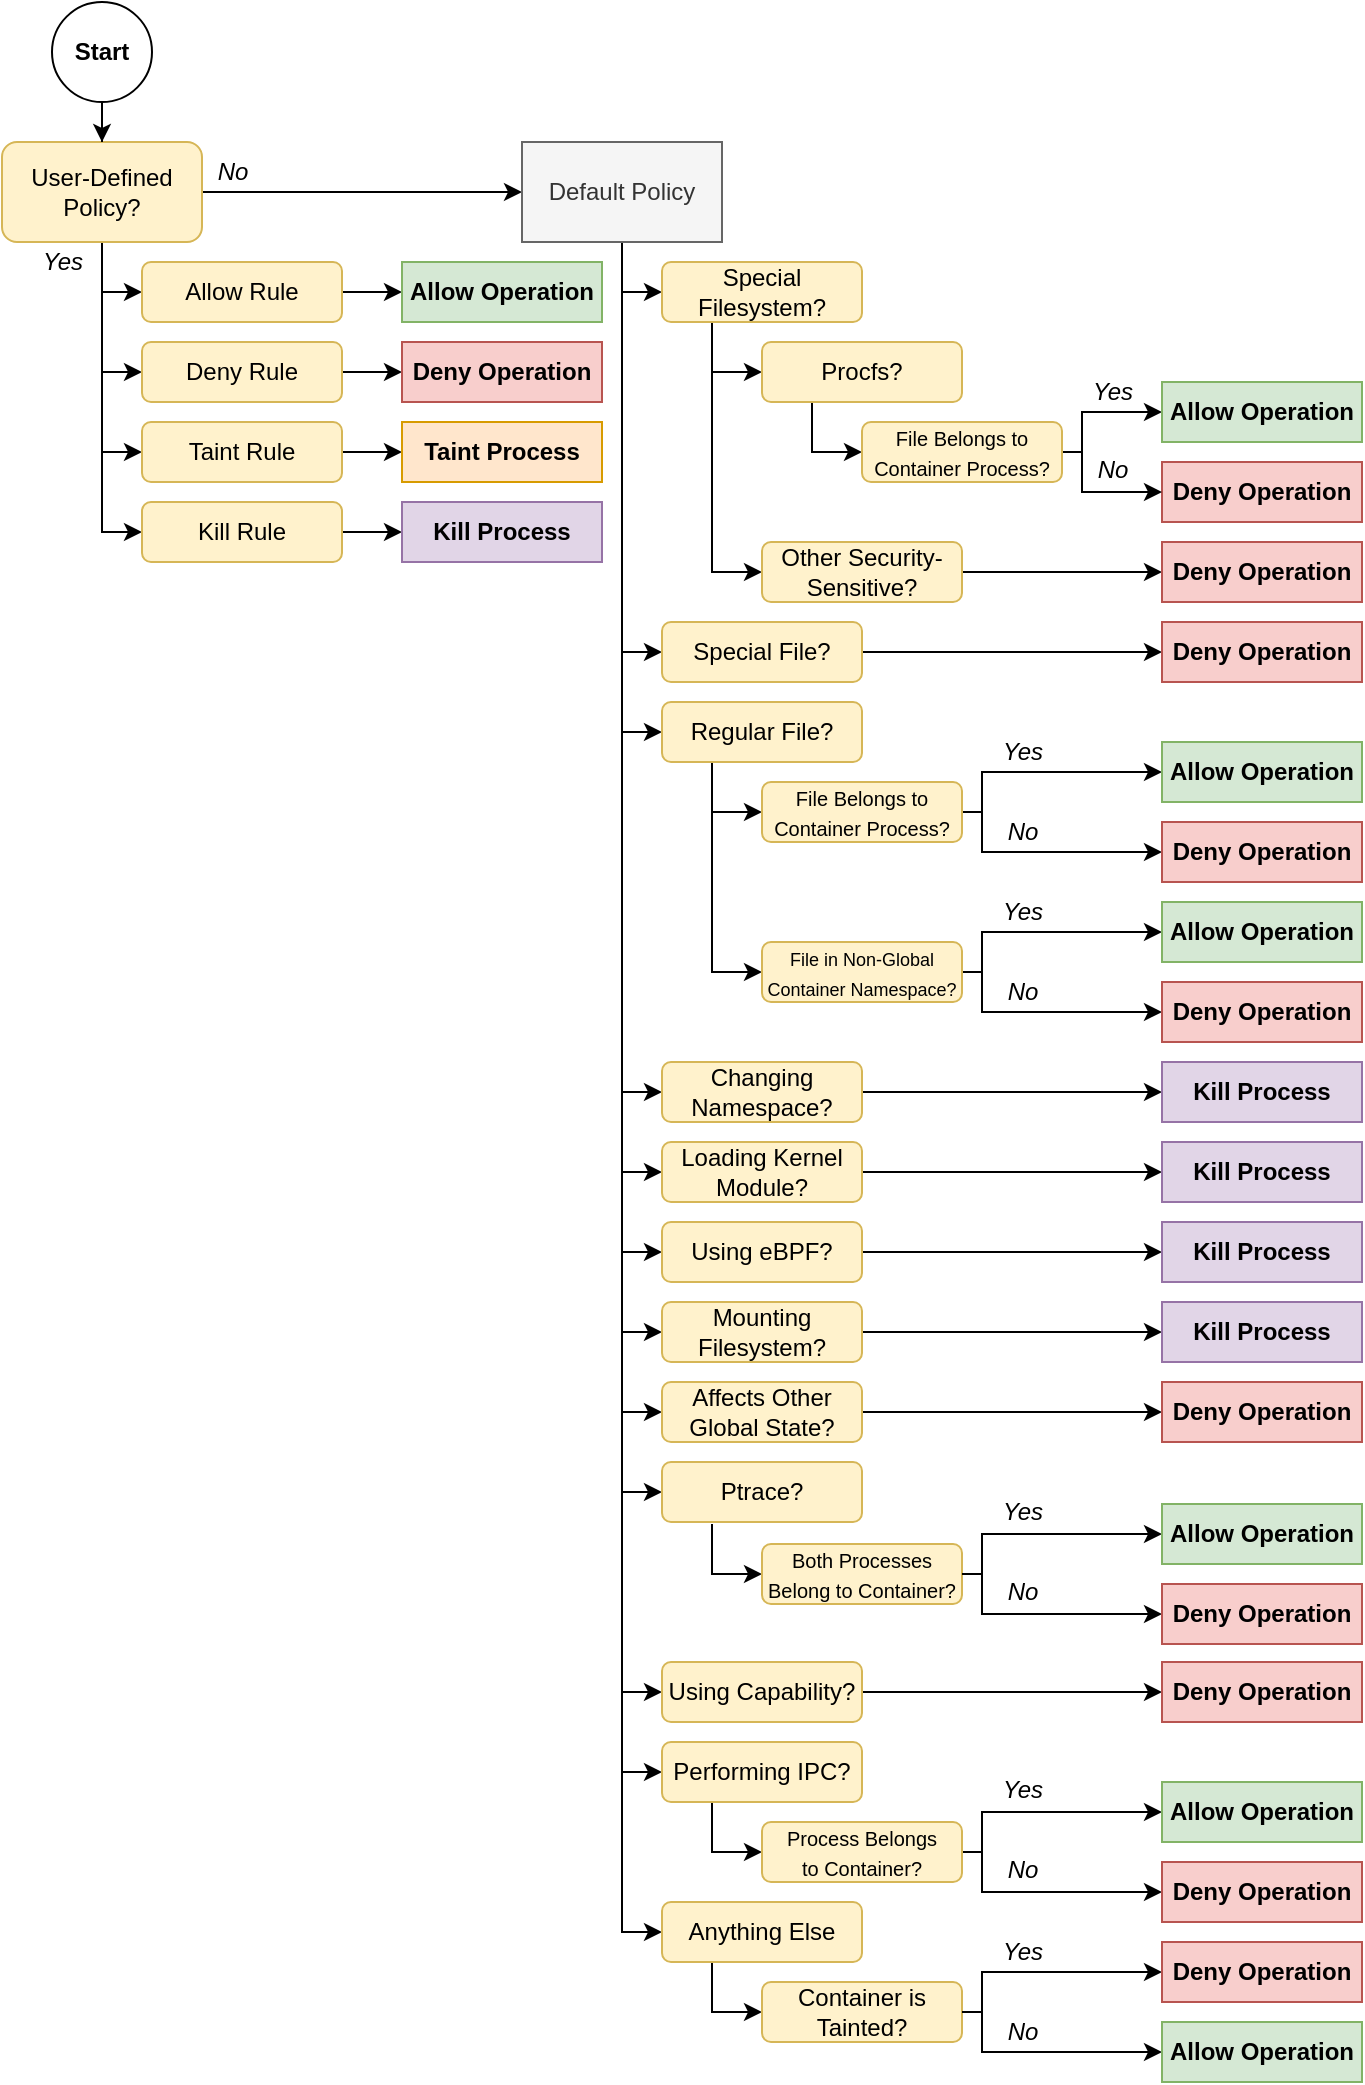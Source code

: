 <mxfile version="14.6.13" type="device"><diagram id="fOJPzqBjDy3xCo2itOu9" name="Page-1"><mxGraphModel dx="2295" dy="1297" grid="1" gridSize="10" guides="1" tooltips="1" connect="1" arrows="1" fold="1" page="1" pageScale="1" pageWidth="850" pageHeight="1100" math="0" shadow="0"><root><mxCell id="0"/><mxCell id="1" parent="0"/><mxCell id="1VYHeqjcHMtqplblWA4W-11" style="edgeStyle=orthogonalEdgeStyle;rounded=0;orthogonalLoop=1;jettySize=auto;html=1;exitX=0.5;exitY=1;exitDx=0;exitDy=0;entryX=0;entryY=0.5;entryDx=0;entryDy=0;" edge="1" parent="1" source="1VYHeqjcHMtqplblWA4W-1" target="1VYHeqjcHMtqplblWA4W-7"><mxGeometry relative="1" as="geometry"><Array as="points"><mxPoint x="90" y="235"/></Array></mxGeometry></mxCell><mxCell id="1VYHeqjcHMtqplblWA4W-13" style="edgeStyle=orthogonalEdgeStyle;rounded=0;orthogonalLoop=1;jettySize=auto;html=1;exitX=0.5;exitY=1;exitDx=0;exitDy=0;entryX=0;entryY=0.5;entryDx=0;entryDy=0;" edge="1" parent="1" source="1VYHeqjcHMtqplblWA4W-1" target="1VYHeqjcHMtqplblWA4W-8"><mxGeometry relative="1" as="geometry"/></mxCell><mxCell id="1VYHeqjcHMtqplblWA4W-14" style="edgeStyle=orthogonalEdgeStyle;rounded=0;orthogonalLoop=1;jettySize=auto;html=1;exitX=0.5;exitY=1;exitDx=0;exitDy=0;entryX=0;entryY=0.5;entryDx=0;entryDy=0;" edge="1" parent="1" source="1VYHeqjcHMtqplblWA4W-1" target="1VYHeqjcHMtqplblWA4W-9"><mxGeometry relative="1" as="geometry"/></mxCell><mxCell id="1VYHeqjcHMtqplblWA4W-15" style="edgeStyle=orthogonalEdgeStyle;rounded=0;orthogonalLoop=1;jettySize=auto;html=1;exitX=0.5;exitY=1;exitDx=0;exitDy=0;entryX=0;entryY=0.5;entryDx=0;entryDy=0;" edge="1" parent="1" source="1VYHeqjcHMtqplblWA4W-1" target="1VYHeqjcHMtqplblWA4W-10"><mxGeometry relative="1" as="geometry"/></mxCell><mxCell id="1VYHeqjcHMtqplblWA4W-17" style="edgeStyle=orthogonalEdgeStyle;rounded=0;orthogonalLoop=1;jettySize=auto;html=1;exitX=1;exitY=0.5;exitDx=0;exitDy=0;entryX=0;entryY=0.5;entryDx=0;entryDy=0;" edge="1" parent="1" source="1VYHeqjcHMtqplblWA4W-1" target="1VYHeqjcHMtqplblWA4W-28"><mxGeometry relative="1" as="geometry"><mxPoint x="270" y="185" as="targetPoint"/></mxGeometry></mxCell><mxCell id="1VYHeqjcHMtqplblWA4W-1" value="User-Defined Policy?" style="rounded=1;whiteSpace=wrap;html=1;fillColor=#fff2cc;strokeColor=#d6b656;" vertex="1" parent="1"><mxGeometry x="40" y="160" width="100" height="50" as="geometry"/></mxCell><mxCell id="1VYHeqjcHMtqplblWA4W-26" style="edgeStyle=orthogonalEdgeStyle;rounded=0;orthogonalLoop=1;jettySize=auto;html=1;exitX=1;exitY=0.5;exitDx=0;exitDy=0;entryX=0;entryY=0.5;entryDx=0;entryDy=0;" edge="1" parent="1" source="1VYHeqjcHMtqplblWA4W-7" target="1VYHeqjcHMtqplblWA4W-24"><mxGeometry relative="1" as="geometry"/></mxCell><mxCell id="1VYHeqjcHMtqplblWA4W-7" value="Allow Rule" style="rounded=1;whiteSpace=wrap;html=1;fillColor=#fff2cc;strokeColor=#d6b656;" vertex="1" parent="1"><mxGeometry x="110" y="220" width="100" height="30" as="geometry"/></mxCell><mxCell id="1VYHeqjcHMtqplblWA4W-20" style="edgeStyle=orthogonalEdgeStyle;rounded=0;orthogonalLoop=1;jettySize=auto;html=1;" edge="1" parent="1" source="1VYHeqjcHMtqplblWA4W-8"><mxGeometry relative="1" as="geometry"><mxPoint x="240" y="275" as="targetPoint"/></mxGeometry></mxCell><mxCell id="1VYHeqjcHMtqplblWA4W-8" value="Deny Rule" style="rounded=1;whiteSpace=wrap;html=1;fillColor=#fff2cc;strokeColor=#d6b656;" vertex="1" parent="1"><mxGeometry x="110" y="260" width="100" height="30" as="geometry"/></mxCell><mxCell id="1VYHeqjcHMtqplblWA4W-21" style="edgeStyle=orthogonalEdgeStyle;rounded=0;orthogonalLoop=1;jettySize=auto;html=1;exitX=1;exitY=0.5;exitDx=0;exitDy=0;" edge="1" parent="1" source="1VYHeqjcHMtqplblWA4W-9"><mxGeometry relative="1" as="geometry"><mxPoint x="240" y="315" as="targetPoint"/></mxGeometry></mxCell><mxCell id="1VYHeqjcHMtqplblWA4W-9" value="Taint Rule" style="rounded=1;whiteSpace=wrap;html=1;fillColor=#fff2cc;strokeColor=#d6b656;" vertex="1" parent="1"><mxGeometry x="110" y="300" width="100" height="30" as="geometry"/></mxCell><mxCell id="1VYHeqjcHMtqplblWA4W-27" style="edgeStyle=orthogonalEdgeStyle;rounded=0;orthogonalLoop=1;jettySize=auto;html=1;exitX=1;exitY=0.5;exitDx=0;exitDy=0;" edge="1" parent="1" source="1VYHeqjcHMtqplblWA4W-10" target="1VYHeqjcHMtqplblWA4W-23"><mxGeometry relative="1" as="geometry"/></mxCell><mxCell id="1VYHeqjcHMtqplblWA4W-10" value="Kill Rule" style="rounded=1;whiteSpace=wrap;html=1;fillColor=#fff2cc;strokeColor=#d6b656;" vertex="1" parent="1"><mxGeometry x="110" y="340" width="100" height="30" as="geometry"/></mxCell><mxCell id="1VYHeqjcHMtqplblWA4W-16" value="Yes" style="text;html=1;align=center;verticalAlign=middle;resizable=0;points=[];autosize=1;strokeColor=none;fontStyle=2" vertex="1" parent="1"><mxGeometry x="50" y="210" width="40" height="20" as="geometry"/></mxCell><mxCell id="1VYHeqjcHMtqplblWA4W-18" value="No" style="text;html=1;align=center;verticalAlign=middle;resizable=0;points=[];autosize=1;strokeColor=none;fontStyle=2" vertex="1" parent="1"><mxGeometry x="140" y="165" width="30" height="20" as="geometry"/></mxCell><mxCell id="1VYHeqjcHMtqplblWA4W-22" value="Deny Operation" style="rounded=0;whiteSpace=wrap;html=1;fillColor=#f8cecc;strokeColor=#b85450;fontStyle=1" vertex="1" parent="1"><mxGeometry x="240" y="260" width="100" height="30" as="geometry"/></mxCell><mxCell id="1VYHeqjcHMtqplblWA4W-23" value="Kill Process" style="rounded=0;whiteSpace=wrap;html=1;fillColor=#e1d5e7;strokeColor=#9673a6;fontStyle=1" vertex="1" parent="1"><mxGeometry x="240" y="340" width="100" height="30" as="geometry"/></mxCell><mxCell id="1VYHeqjcHMtqplblWA4W-24" value="Allow Operation" style="rounded=0;whiteSpace=wrap;html=1;fillColor=#d5e8d4;strokeColor=#82b366;fontStyle=1" vertex="1" parent="1"><mxGeometry x="240" y="220" width="100" height="30" as="geometry"/></mxCell><mxCell id="1VYHeqjcHMtqplblWA4W-25" value="Taint Process" style="rounded=0;whiteSpace=wrap;html=1;fillColor=#ffe6cc;strokeColor=#d79b00;fontStyle=1" vertex="1" parent="1"><mxGeometry x="240" y="300" width="100" height="30" as="geometry"/></mxCell><mxCell id="1VYHeqjcHMtqplblWA4W-63" style="edgeStyle=orthogonalEdgeStyle;rounded=0;orthogonalLoop=1;jettySize=auto;html=1;exitX=0.5;exitY=1;exitDx=0;exitDy=0;entryX=0;entryY=0.5;entryDx=0;entryDy=0;" edge="1" parent="1" source="1VYHeqjcHMtqplblWA4W-28" target="1VYHeqjcHMtqplblWA4W-36"><mxGeometry relative="1" as="geometry"><Array as="points"><mxPoint x="350" y="235"/></Array></mxGeometry></mxCell><mxCell id="1VYHeqjcHMtqplblWA4W-64" style="edgeStyle=orthogonalEdgeStyle;rounded=0;orthogonalLoop=1;jettySize=auto;html=1;exitX=0.5;exitY=1;exitDx=0;exitDy=0;entryX=0;entryY=0.5;entryDx=0;entryDy=0;" edge="1" parent="1" source="1VYHeqjcHMtqplblWA4W-28" target="1VYHeqjcHMtqplblWA4W-39"><mxGeometry relative="1" as="geometry"/></mxCell><mxCell id="1VYHeqjcHMtqplblWA4W-68" style="edgeStyle=orthogonalEdgeStyle;rounded=0;orthogonalLoop=1;jettySize=auto;html=1;exitX=0.5;exitY=1;exitDx=0;exitDy=0;entryX=0;entryY=0.5;entryDx=0;entryDy=0;" edge="1" parent="1" source="1VYHeqjcHMtqplblWA4W-28" target="1VYHeqjcHMtqplblWA4W-65"><mxGeometry relative="1" as="geometry"/></mxCell><mxCell id="1VYHeqjcHMtqplblWA4W-81" style="edgeStyle=orthogonalEdgeStyle;rounded=0;orthogonalLoop=1;jettySize=auto;html=1;exitX=0.5;exitY=1;exitDx=0;exitDy=0;entryX=0;entryY=0.5;entryDx=0;entryDy=0;" edge="1" parent="1" source="1VYHeqjcHMtqplblWA4W-28" target="1VYHeqjcHMtqplblWA4W-72"><mxGeometry relative="1" as="geometry"/></mxCell><mxCell id="1VYHeqjcHMtqplblWA4W-85" style="edgeStyle=orthogonalEdgeStyle;rounded=0;orthogonalLoop=1;jettySize=auto;html=1;exitX=0.5;exitY=1;exitDx=0;exitDy=0;entryX=0;entryY=0.5;entryDx=0;entryDy=0;" edge="1" parent="1" source="1VYHeqjcHMtqplblWA4W-28" target="1VYHeqjcHMtqplblWA4W-69"><mxGeometry relative="1" as="geometry"/></mxCell><mxCell id="1VYHeqjcHMtqplblWA4W-86" style="edgeStyle=orthogonalEdgeStyle;rounded=0;orthogonalLoop=1;jettySize=auto;html=1;exitX=0.5;exitY=1;exitDx=0;exitDy=0;entryX=0;entryY=0.5;entryDx=0;entryDy=0;" edge="1" parent="1" source="1VYHeqjcHMtqplblWA4W-28" target="1VYHeqjcHMtqplblWA4W-71"><mxGeometry relative="1" as="geometry"/></mxCell><mxCell id="1VYHeqjcHMtqplblWA4W-88" style="edgeStyle=orthogonalEdgeStyle;rounded=0;orthogonalLoop=1;jettySize=auto;html=1;exitX=0.5;exitY=1;exitDx=0;exitDy=0;entryX=0;entryY=0.5;entryDx=0;entryDy=0;" edge="1" parent="1" source="1VYHeqjcHMtqplblWA4W-28" target="1VYHeqjcHMtqplblWA4W-87"><mxGeometry relative="1" as="geometry"/></mxCell><mxCell id="1VYHeqjcHMtqplblWA4W-106" style="edgeStyle=orthogonalEdgeStyle;rounded=0;orthogonalLoop=1;jettySize=auto;html=1;exitX=0.5;exitY=1;exitDx=0;exitDy=0;entryX=0;entryY=0.5;entryDx=0;entryDy=0;" edge="1" parent="1" source="1VYHeqjcHMtqplblWA4W-28" target="1VYHeqjcHMtqplblWA4W-97"><mxGeometry relative="1" as="geometry"/></mxCell><mxCell id="1VYHeqjcHMtqplblWA4W-110" style="edgeStyle=orthogonalEdgeStyle;rounded=0;orthogonalLoop=1;jettySize=auto;html=1;exitX=0.5;exitY=1;exitDx=0;exitDy=0;entryX=0;entryY=0.5;entryDx=0;entryDy=0;" edge="1" parent="1" source="1VYHeqjcHMtqplblWA4W-28" target="1VYHeqjcHMtqplblWA4W-108"><mxGeometry relative="1" as="geometry"/></mxCell><mxCell id="1VYHeqjcHMtqplblWA4W-130" style="edgeStyle=orthogonalEdgeStyle;rounded=0;orthogonalLoop=1;jettySize=auto;html=1;exitX=0.5;exitY=1;exitDx=0;exitDy=0;entryX=0;entryY=0.5;entryDx=0;entryDy=0;" edge="1" parent="1" source="1VYHeqjcHMtqplblWA4W-28" target="1VYHeqjcHMtqplblWA4W-127"><mxGeometry relative="1" as="geometry"/></mxCell><mxCell id="1VYHeqjcHMtqplblWA4W-134" style="edgeStyle=orthogonalEdgeStyle;rounded=0;orthogonalLoop=1;jettySize=auto;html=1;exitX=0.5;exitY=1;exitDx=0;exitDy=0;entryX=0;entryY=0.5;entryDx=0;entryDy=0;" edge="1" parent="1" source="1VYHeqjcHMtqplblWA4W-28" target="1VYHeqjcHMtqplblWA4W-131"><mxGeometry relative="1" as="geometry"/></mxCell><mxCell id="1VYHeqjcHMtqplblWA4W-140" style="edgeStyle=orthogonalEdgeStyle;rounded=0;orthogonalLoop=1;jettySize=auto;html=1;exitX=0.5;exitY=1;exitDx=0;exitDy=0;entryX=0;entryY=0.5;entryDx=0;entryDy=0;" edge="1" parent="1" source="1VYHeqjcHMtqplblWA4W-28" target="1VYHeqjcHMtqplblWA4W-139"><mxGeometry relative="1" as="geometry"/></mxCell><mxCell id="1VYHeqjcHMtqplblWA4W-28" value="Default Policy" style="rounded=0;whiteSpace=wrap;html=1;fontFamily=Helvetica;fontSize=12;align=center;fillColor=#f5f5f5;strokeColor=#666666;fontColor=#333333;" vertex="1" parent="1"><mxGeometry x="300" y="160" width="100" height="50" as="geometry"/></mxCell><mxCell id="1VYHeqjcHMtqplblWA4W-43" style="edgeStyle=orthogonalEdgeStyle;rounded=0;orthogonalLoop=1;jettySize=auto;html=1;exitX=0.25;exitY=1;exitDx=0;exitDy=0;entryX=0;entryY=0.5;entryDx=0;entryDy=0;" edge="1" parent="1" source="1VYHeqjcHMtqplblWA4W-36" target="1VYHeqjcHMtqplblWA4W-40"><mxGeometry relative="1" as="geometry"><Array as="points"><mxPoint x="395" y="275"/></Array></mxGeometry></mxCell><mxCell id="1VYHeqjcHMtqplblWA4W-44" style="edgeStyle=orthogonalEdgeStyle;rounded=0;orthogonalLoop=1;jettySize=auto;html=1;exitX=0.25;exitY=1;exitDx=0;exitDy=0;entryX=0;entryY=0.5;entryDx=0;entryDy=0;" edge="1" parent="1" source="1VYHeqjcHMtqplblWA4W-36" target="1VYHeqjcHMtqplblWA4W-41"><mxGeometry relative="1" as="geometry"/></mxCell><mxCell id="1VYHeqjcHMtqplblWA4W-36" value="Special Filesystem?" style="rounded=1;whiteSpace=wrap;html=1;fillColor=#fff2cc;strokeColor=#d6b656;" vertex="1" parent="1"><mxGeometry x="370" y="220" width="100" height="30" as="geometry"/></mxCell><mxCell id="1VYHeqjcHMtqplblWA4W-62" style="edgeStyle=orthogonalEdgeStyle;rounded=0;orthogonalLoop=1;jettySize=auto;html=1;exitX=1;exitY=0.5;exitDx=0;exitDy=0;" edge="1" parent="1" source="1VYHeqjcHMtqplblWA4W-39" target="1VYHeqjcHMtqplblWA4W-61"><mxGeometry relative="1" as="geometry"/></mxCell><mxCell id="1VYHeqjcHMtqplblWA4W-39" value="Special File?" style="rounded=1;whiteSpace=wrap;html=1;fillColor=#fff2cc;strokeColor=#d6b656;" vertex="1" parent="1"><mxGeometry x="370" y="400" width="100" height="30" as="geometry"/></mxCell><mxCell id="1VYHeqjcHMtqplblWA4W-51" style="edgeStyle=orthogonalEdgeStyle;rounded=0;orthogonalLoop=1;jettySize=auto;html=1;exitX=0.25;exitY=1;exitDx=0;exitDy=0;entryX=0;entryY=0.5;entryDx=0;entryDy=0;" edge="1" parent="1" source="1VYHeqjcHMtqplblWA4W-40" target="1VYHeqjcHMtqplblWA4W-50"><mxGeometry relative="1" as="geometry"><Array as="points"><mxPoint x="445" y="315"/></Array></mxGeometry></mxCell><mxCell id="1VYHeqjcHMtqplblWA4W-40" value="Procfs?" style="rounded=1;whiteSpace=wrap;html=1;fillColor=#fff2cc;strokeColor=#d6b656;" vertex="1" parent="1"><mxGeometry x="420" y="260" width="100" height="30" as="geometry"/></mxCell><mxCell id="1VYHeqjcHMtqplblWA4W-58" style="edgeStyle=orthogonalEdgeStyle;rounded=0;orthogonalLoop=1;jettySize=auto;html=1;exitX=1;exitY=0.5;exitDx=0;exitDy=0;" edge="1" parent="1" source="1VYHeqjcHMtqplblWA4W-41" target="1VYHeqjcHMtqplblWA4W-57"><mxGeometry relative="1" as="geometry"/></mxCell><mxCell id="1VYHeqjcHMtqplblWA4W-41" value="Other Security-Sensitive?" style="rounded=1;whiteSpace=wrap;html=1;fillColor=#fff2cc;strokeColor=#d6b656;" vertex="1" parent="1"><mxGeometry x="420" y="360" width="100" height="30" as="geometry"/></mxCell><mxCell id="1VYHeqjcHMtqplblWA4W-46" value="Deny Operation" style="rounded=0;whiteSpace=wrap;html=1;fillColor=#f8cecc;strokeColor=#b85450;fontStyle=1" vertex="1" parent="1"><mxGeometry x="620" y="320" width="100" height="30" as="geometry"/></mxCell><mxCell id="1VYHeqjcHMtqplblWA4W-53" style="edgeStyle=orthogonalEdgeStyle;rounded=0;orthogonalLoop=1;jettySize=auto;html=1;exitX=1;exitY=0.5;exitDx=0;exitDy=0;" edge="1" parent="1" source="1VYHeqjcHMtqplblWA4W-50" target="1VYHeqjcHMtqplblWA4W-52"><mxGeometry relative="1" as="geometry"><Array as="points"><mxPoint x="580" y="315"/><mxPoint x="580" y="295"/></Array></mxGeometry></mxCell><mxCell id="1VYHeqjcHMtqplblWA4W-54" style="edgeStyle=orthogonalEdgeStyle;rounded=0;orthogonalLoop=1;jettySize=auto;html=1;exitX=1;exitY=0.5;exitDx=0;exitDy=0;" edge="1" parent="1" source="1VYHeqjcHMtqplblWA4W-50" target="1VYHeqjcHMtqplblWA4W-46"><mxGeometry relative="1" as="geometry"><Array as="points"><mxPoint x="580" y="315"/><mxPoint x="580" y="335"/></Array></mxGeometry></mxCell><mxCell id="1VYHeqjcHMtqplblWA4W-50" value="&lt;font style=&quot;font-size: 10px&quot;&gt;File Belongs to Container Process?&lt;/font&gt;" style="rounded=1;whiteSpace=wrap;html=1;fillColor=#fff2cc;strokeColor=#d6b656;" vertex="1" parent="1"><mxGeometry x="470" y="300" width="100" height="30" as="geometry"/></mxCell><mxCell id="1VYHeqjcHMtqplblWA4W-52" value="Allow Operation" style="rounded=0;whiteSpace=wrap;html=1;fillColor=#d5e8d4;strokeColor=#82b366;fontStyle=1" vertex="1" parent="1"><mxGeometry x="620" y="280" width="100" height="30" as="geometry"/></mxCell><mxCell id="1VYHeqjcHMtqplblWA4W-55" value="Yes" style="text;html=1;align=center;verticalAlign=middle;resizable=0;points=[];autosize=1;strokeColor=none;fontStyle=2" vertex="1" parent="1"><mxGeometry x="575" y="275" width="40" height="20" as="geometry"/></mxCell><mxCell id="1VYHeqjcHMtqplblWA4W-56" value="No" style="text;html=1;align=center;verticalAlign=middle;resizable=0;points=[];autosize=1;strokeColor=none;fontStyle=2" vertex="1" parent="1"><mxGeometry x="580" y="314" width="30" height="20" as="geometry"/></mxCell><mxCell id="1VYHeqjcHMtqplblWA4W-57" value="Deny Operation" style="rounded=0;whiteSpace=wrap;html=1;fillColor=#f8cecc;strokeColor=#b85450;fontStyle=1" vertex="1" parent="1"><mxGeometry x="620" y="360" width="100" height="30" as="geometry"/></mxCell><mxCell id="1VYHeqjcHMtqplblWA4W-61" value="Deny Operation" style="rounded=0;whiteSpace=wrap;html=1;fillColor=#f8cecc;strokeColor=#b85450;fontStyle=1" vertex="1" parent="1"><mxGeometry x="620" y="400" width="100" height="30" as="geometry"/></mxCell><mxCell id="1VYHeqjcHMtqplblWA4W-67" style="edgeStyle=orthogonalEdgeStyle;rounded=0;orthogonalLoop=1;jettySize=auto;html=1;exitX=1;exitY=0.5;exitDx=0;exitDy=0;" edge="1" parent="1" source="1VYHeqjcHMtqplblWA4W-65" target="1VYHeqjcHMtqplblWA4W-66"><mxGeometry relative="1" as="geometry"/></mxCell><mxCell id="1VYHeqjcHMtqplblWA4W-65" value="Changing Namespace?" style="rounded=1;whiteSpace=wrap;html=1;fillColor=#fff2cc;strokeColor=#d6b656;" vertex="1" parent="1"><mxGeometry x="370" y="620" width="100" height="30" as="geometry"/></mxCell><mxCell id="1VYHeqjcHMtqplblWA4W-66" value="Kill Process" style="rounded=0;whiteSpace=wrap;html=1;fillColor=#e1d5e7;strokeColor=#9673a6;fontStyle=1" vertex="1" parent="1"><mxGeometry x="620" y="620" width="100" height="30" as="geometry"/></mxCell><mxCell id="1VYHeqjcHMtqplblWA4W-82" style="edgeStyle=orthogonalEdgeStyle;rounded=0;orthogonalLoop=1;jettySize=auto;html=1;exitX=1;exitY=0.5;exitDx=0;exitDy=0;" edge="1" parent="1" source="1VYHeqjcHMtqplblWA4W-69" target="1VYHeqjcHMtqplblWA4W-70"><mxGeometry relative="1" as="geometry"/></mxCell><mxCell id="1VYHeqjcHMtqplblWA4W-69" value="Loading Kernel Module?" style="rounded=1;whiteSpace=wrap;html=1;fillColor=#fff2cc;strokeColor=#d6b656;" vertex="1" parent="1"><mxGeometry x="370" y="660" width="100" height="30" as="geometry"/></mxCell><mxCell id="1VYHeqjcHMtqplblWA4W-70" value="Kill Process" style="rounded=0;whiteSpace=wrap;html=1;fillColor=#e1d5e7;strokeColor=#9673a6;fontStyle=1" vertex="1" parent="1"><mxGeometry x="620" y="660" width="100" height="30" as="geometry"/></mxCell><mxCell id="1VYHeqjcHMtqplblWA4W-84" style="edgeStyle=orthogonalEdgeStyle;rounded=0;orthogonalLoop=1;jettySize=auto;html=1;exitX=1;exitY=0.5;exitDx=0;exitDy=0;" edge="1" parent="1" source="1VYHeqjcHMtqplblWA4W-71" target="1VYHeqjcHMtqplblWA4W-83"><mxGeometry relative="1" as="geometry"/></mxCell><mxCell id="1VYHeqjcHMtqplblWA4W-71" value="Using eBPF?" style="rounded=1;whiteSpace=wrap;html=1;fillColor=#fff2cc;strokeColor=#d6b656;" vertex="1" parent="1"><mxGeometry x="370" y="700" width="100" height="30" as="geometry"/></mxCell><mxCell id="1VYHeqjcHMtqplblWA4W-74" style="edgeStyle=orthogonalEdgeStyle;rounded=0;orthogonalLoop=1;jettySize=auto;html=1;exitX=0.25;exitY=1;exitDx=0;exitDy=0;entryX=0;entryY=0.5;entryDx=0;entryDy=0;" edge="1" parent="1" source="1VYHeqjcHMtqplblWA4W-72" target="1VYHeqjcHMtqplblWA4W-73"><mxGeometry relative="1" as="geometry"><Array as="points"><mxPoint x="395" y="495"/></Array></mxGeometry></mxCell><mxCell id="1VYHeqjcHMtqplblWA4W-119" style="edgeStyle=orthogonalEdgeStyle;rounded=0;orthogonalLoop=1;jettySize=auto;html=1;exitX=0.25;exitY=1;exitDx=0;exitDy=0;entryX=0;entryY=0.5;entryDx=0;entryDy=0;" edge="1" parent="1" source="1VYHeqjcHMtqplblWA4W-72" target="1VYHeqjcHMtqplblWA4W-118"><mxGeometry relative="1" as="geometry"/></mxCell><mxCell id="1VYHeqjcHMtqplblWA4W-72" value="Regular File?" style="rounded=1;whiteSpace=wrap;html=1;fillColor=#fff2cc;strokeColor=#d6b656;" vertex="1" parent="1"><mxGeometry x="370" y="440" width="100" height="30" as="geometry"/></mxCell><mxCell id="1VYHeqjcHMtqplblWA4W-77" style="edgeStyle=orthogonalEdgeStyle;rounded=0;orthogonalLoop=1;jettySize=auto;html=1;exitX=1;exitY=0.5;exitDx=0;exitDy=0;" edge="1" parent="1" source="1VYHeqjcHMtqplblWA4W-73" target="1VYHeqjcHMtqplblWA4W-75"><mxGeometry relative="1" as="geometry"><Array as="points"><mxPoint x="530" y="495"/><mxPoint x="530" y="475"/></Array></mxGeometry></mxCell><mxCell id="1VYHeqjcHMtqplblWA4W-78" style="edgeStyle=orthogonalEdgeStyle;rounded=0;orthogonalLoop=1;jettySize=auto;html=1;exitX=1;exitY=0.5;exitDx=0;exitDy=0;" edge="1" parent="1" source="1VYHeqjcHMtqplblWA4W-73" target="1VYHeqjcHMtqplblWA4W-76"><mxGeometry relative="1" as="geometry"><Array as="points"><mxPoint x="530" y="495"/><mxPoint x="530" y="515"/></Array></mxGeometry></mxCell><mxCell id="1VYHeqjcHMtqplblWA4W-73" value="&lt;font style=&quot;font-size: 10px&quot;&gt;File Belongs to Container Process?&lt;/font&gt;" style="rounded=1;whiteSpace=wrap;html=1;fillColor=#fff2cc;strokeColor=#d6b656;" vertex="1" parent="1"><mxGeometry x="420" y="480" width="100" height="30" as="geometry"/></mxCell><mxCell id="1VYHeqjcHMtqplblWA4W-75" value="Allow Operation" style="rounded=0;whiteSpace=wrap;html=1;fillColor=#d5e8d4;strokeColor=#82b366;fontStyle=1" vertex="1" parent="1"><mxGeometry x="620" y="460" width="100" height="30" as="geometry"/></mxCell><mxCell id="1VYHeqjcHMtqplblWA4W-76" value="Deny Operation" style="rounded=0;whiteSpace=wrap;html=1;fillColor=#f8cecc;strokeColor=#b85450;fontStyle=1" vertex="1" parent="1"><mxGeometry x="620" y="500" width="100" height="30" as="geometry"/></mxCell><mxCell id="1VYHeqjcHMtqplblWA4W-83" value="Kill Process" style="rounded=0;whiteSpace=wrap;html=1;fillColor=#e1d5e7;strokeColor=#9673a6;fontStyle=1" vertex="1" parent="1"><mxGeometry x="620" y="700" width="100" height="30" as="geometry"/></mxCell><mxCell id="1VYHeqjcHMtqplblWA4W-96" style="edgeStyle=orthogonalEdgeStyle;rounded=0;orthogonalLoop=1;jettySize=auto;html=1;exitX=0.25;exitY=1;exitDx=0;exitDy=0;entryX=0;entryY=0.5;entryDx=0;entryDy=0;" edge="1" parent="1" source="1VYHeqjcHMtqplblWA4W-87" target="1VYHeqjcHMtqplblWA4W-95"><mxGeometry relative="1" as="geometry"><Array as="points"><mxPoint x="395" y="1015"/></Array></mxGeometry></mxCell><mxCell id="1VYHeqjcHMtqplblWA4W-87" value="Performing IPC?" style="rounded=1;whiteSpace=wrap;html=1;fillColor=#fff2cc;strokeColor=#d6b656;" vertex="1" parent="1"><mxGeometry x="370" y="960" width="100" height="30" as="geometry"/></mxCell><mxCell id="1VYHeqjcHMtqplblWA4W-89" style="edgeStyle=orthogonalEdgeStyle;rounded=0;orthogonalLoop=1;jettySize=auto;html=1;exitX=1;exitY=0.5;exitDx=0;exitDy=0;" edge="1" source="1VYHeqjcHMtqplblWA4W-95" target="1VYHeqjcHMtqplblWA4W-91" parent="1"><mxGeometry relative="1" as="geometry"><Array as="points"><mxPoint x="530" y="1015"/><mxPoint x="530" y="995"/></Array></mxGeometry></mxCell><mxCell id="1VYHeqjcHMtqplblWA4W-90" style="edgeStyle=orthogonalEdgeStyle;rounded=0;orthogonalLoop=1;jettySize=auto;html=1;exitX=1;exitY=0.5;exitDx=0;exitDy=0;" edge="1" source="1VYHeqjcHMtqplblWA4W-95" target="1VYHeqjcHMtqplblWA4W-92" parent="1"><mxGeometry relative="1" as="geometry"><Array as="points"><mxPoint x="530" y="1015"/><mxPoint x="530" y="1035"/></Array></mxGeometry></mxCell><mxCell id="1VYHeqjcHMtqplblWA4W-91" value="Allow Operation" style="rounded=0;whiteSpace=wrap;html=1;fillColor=#d5e8d4;strokeColor=#82b366;fontStyle=1" vertex="1" parent="1"><mxGeometry x="620" y="980" width="100" height="30" as="geometry"/></mxCell><mxCell id="1VYHeqjcHMtqplblWA4W-92" value="Deny Operation" style="rounded=0;whiteSpace=wrap;html=1;fillColor=#f8cecc;strokeColor=#b85450;fontStyle=1" vertex="1" parent="1"><mxGeometry x="620" y="1020" width="100" height="30" as="geometry"/></mxCell><mxCell id="1VYHeqjcHMtqplblWA4W-95" value="&lt;font style=&quot;font-size: 10px&quot;&gt;Process Belongs&lt;br&gt;to Container?&lt;/font&gt;" style="rounded=1;whiteSpace=wrap;html=1;fillColor=#fff2cc;strokeColor=#d6b656;" vertex="1" parent="1"><mxGeometry x="420" y="1000" width="100" height="30" as="geometry"/></mxCell><mxCell id="1VYHeqjcHMtqplblWA4W-105" style="edgeStyle=orthogonalEdgeStyle;rounded=0;orthogonalLoop=1;jettySize=auto;html=1;exitX=0.25;exitY=1;exitDx=0;exitDy=0;entryX=0;entryY=0.5;entryDx=0;entryDy=0;" edge="1" parent="1" source="1VYHeqjcHMtqplblWA4W-97" target="1VYHeqjcHMtqplblWA4W-98"><mxGeometry relative="1" as="geometry"><Array as="points"><mxPoint x="395" y="1095"/></Array></mxGeometry></mxCell><mxCell id="1VYHeqjcHMtqplblWA4W-97" value="Anything Else" style="rounded=1;whiteSpace=wrap;html=1;fillColor=#fff2cc;strokeColor=#d6b656;" vertex="1" parent="1"><mxGeometry x="370" y="1040" width="100" height="30" as="geometry"/></mxCell><mxCell id="1VYHeqjcHMtqplblWA4W-98" value="Container is Tainted?" style="rounded=1;whiteSpace=wrap;html=1;fillColor=#fff2cc;strokeColor=#d6b656;" vertex="1" parent="1"><mxGeometry x="420" y="1080" width="100" height="30" as="geometry"/></mxCell><mxCell id="1VYHeqjcHMtqplblWA4W-99" style="edgeStyle=orthogonalEdgeStyle;rounded=0;orthogonalLoop=1;jettySize=auto;html=1;exitX=1;exitY=0.5;exitDx=0;exitDy=0;" edge="1" target="1VYHeqjcHMtqplblWA4W-101" parent="1"><mxGeometry relative="1" as="geometry"><mxPoint x="520" y="1095" as="sourcePoint"/><Array as="points"><mxPoint x="530" y="1095"/><mxPoint x="530" y="1075"/></Array></mxGeometry></mxCell><mxCell id="1VYHeqjcHMtqplblWA4W-100" style="edgeStyle=orthogonalEdgeStyle;rounded=0;orthogonalLoop=1;jettySize=auto;html=1;exitX=1;exitY=0.5;exitDx=0;exitDy=0;" edge="1" target="1VYHeqjcHMtqplblWA4W-102" parent="1"><mxGeometry relative="1" as="geometry"><mxPoint x="520" y="1095" as="sourcePoint"/><Array as="points"><mxPoint x="530" y="1095"/><mxPoint x="530" y="1115"/></Array></mxGeometry></mxCell><mxCell id="1VYHeqjcHMtqplblWA4W-101" value="Deny Operation" style="rounded=0;whiteSpace=wrap;html=1;fillColor=#f8cecc;strokeColor=#b85450;fontStyle=1" vertex="1" parent="1"><mxGeometry x="620" y="1060" width="100" height="30" as="geometry"/></mxCell><mxCell id="1VYHeqjcHMtqplblWA4W-102" value="Allow Operation" style="rounded=0;whiteSpace=wrap;html=1;fillColor=#d5e8d4;strokeColor=#82b366;fontStyle=1" vertex="1" parent="1"><mxGeometry x="620" y="1100" width="100" height="30" as="geometry"/></mxCell><mxCell id="1VYHeqjcHMtqplblWA4W-111" style="edgeStyle=orthogonalEdgeStyle;rounded=0;orthogonalLoop=1;jettySize=auto;html=1;exitX=1;exitY=0.5;exitDx=0;exitDy=0;entryX=0;entryY=0.5;entryDx=0;entryDy=0;" edge="1" parent="1" source="1VYHeqjcHMtqplblWA4W-108" target="1VYHeqjcHMtqplblWA4W-109"><mxGeometry relative="1" as="geometry"/></mxCell><mxCell id="1VYHeqjcHMtqplblWA4W-108" value="Mounting Filesystem?" style="rounded=1;whiteSpace=wrap;html=1;fillColor=#fff2cc;strokeColor=#d6b656;" vertex="1" parent="1"><mxGeometry x="370" y="740" width="100" height="30" as="geometry"/></mxCell><mxCell id="1VYHeqjcHMtqplblWA4W-109" value="Kill Process" style="rounded=0;whiteSpace=wrap;html=1;fillColor=#e1d5e7;strokeColor=#9673a6;fontStyle=1" vertex="1" parent="1"><mxGeometry x="620" y="740" width="100" height="30" as="geometry"/></mxCell><mxCell id="1VYHeqjcHMtqplblWA4W-112" style="edgeStyle=orthogonalEdgeStyle;rounded=0;orthogonalLoop=1;jettySize=auto;html=1;exitX=1;exitY=0.5;exitDx=0;exitDy=0;" edge="1" source="1VYHeqjcHMtqplblWA4W-118" parent="1"><mxGeometry relative="1" as="geometry"><mxPoint x="620" y="555" as="targetPoint"/><Array as="points"><mxPoint x="530" y="575"/><mxPoint x="530" y="555"/></Array></mxGeometry></mxCell><mxCell id="1VYHeqjcHMtqplblWA4W-113" style="edgeStyle=orthogonalEdgeStyle;rounded=0;orthogonalLoop=1;jettySize=auto;html=1;exitX=1;exitY=0.5;exitDx=0;exitDy=0;" edge="1" source="1VYHeqjcHMtqplblWA4W-118" parent="1"><mxGeometry relative="1" as="geometry"><mxPoint x="620" y="595" as="targetPoint"/><Array as="points"><mxPoint x="530" y="575"/><mxPoint x="530" y="595"/></Array></mxGeometry></mxCell><mxCell id="1VYHeqjcHMtqplblWA4W-114" value="Allow Operation" style="rounded=0;whiteSpace=wrap;html=1;fillColor=#d5e8d4;strokeColor=#82b366;fontStyle=1" vertex="1" parent="1"><mxGeometry x="620" y="540" width="100" height="30" as="geometry"/></mxCell><mxCell id="1VYHeqjcHMtqplblWA4W-115" value="Deny Operation" style="rounded=0;whiteSpace=wrap;html=1;fillColor=#f8cecc;strokeColor=#b85450;fontStyle=1" vertex="1" parent="1"><mxGeometry x="620" y="580" width="100" height="30" as="geometry"/></mxCell><mxCell id="1VYHeqjcHMtqplblWA4W-116" value="Yes" style="text;html=1;align=center;verticalAlign=middle;resizable=0;points=[];autosize=1;strokeColor=none;fontStyle=2" vertex="1" parent="1"><mxGeometry x="530" y="535" width="40" height="20" as="geometry"/></mxCell><mxCell id="1VYHeqjcHMtqplblWA4W-117" value="No" style="text;html=1;align=center;verticalAlign=middle;resizable=0;points=[];autosize=1;strokeColor=none;fontStyle=2" vertex="1" parent="1"><mxGeometry x="535" y="575" width="30" height="20" as="geometry"/></mxCell><mxCell id="1VYHeqjcHMtqplblWA4W-118" value="&lt;font style=&quot;font-size: 9px&quot;&gt;File in Non-Global Container Namespace?&lt;/font&gt;" style="rounded=1;whiteSpace=wrap;html=1;fillColor=#fff2cc;strokeColor=#d6b656;" vertex="1" parent="1"><mxGeometry x="420" y="560" width="100" height="30" as="geometry"/></mxCell><mxCell id="1VYHeqjcHMtqplblWA4W-120" value="Yes" style="text;html=1;align=center;verticalAlign=middle;resizable=0;points=[];autosize=1;strokeColor=none;fontStyle=2" vertex="1" parent="1"><mxGeometry x="530" y="455" width="40" height="20" as="geometry"/></mxCell><mxCell id="1VYHeqjcHMtqplblWA4W-121" value="No" style="text;html=1;align=center;verticalAlign=middle;resizable=0;points=[];autosize=1;strokeColor=none;fontStyle=2" vertex="1" parent="1"><mxGeometry x="535" y="495" width="30" height="20" as="geometry"/></mxCell><mxCell id="1VYHeqjcHMtqplblWA4W-122" value="Yes" style="text;html=1;align=center;verticalAlign=middle;resizable=0;points=[];autosize=1;strokeColor=none;fontStyle=2" vertex="1" parent="1"><mxGeometry x="530" y="1055" width="40" height="20" as="geometry"/></mxCell><mxCell id="1VYHeqjcHMtqplblWA4W-123" value="No" style="text;html=1;align=center;verticalAlign=middle;resizable=0;points=[];autosize=1;strokeColor=none;fontStyle=2" vertex="1" parent="1"><mxGeometry x="535" y="1095" width="30" height="20" as="geometry"/></mxCell><mxCell id="1VYHeqjcHMtqplblWA4W-124" value="No" style="text;html=1;align=center;verticalAlign=middle;resizable=0;points=[];autosize=1;strokeColor=none;fontStyle=2" vertex="1" parent="1"><mxGeometry x="535" y="1014" width="30" height="20" as="geometry"/></mxCell><mxCell id="1VYHeqjcHMtqplblWA4W-125" value="Yes" style="text;html=1;align=center;verticalAlign=middle;resizable=0;points=[];autosize=1;strokeColor=none;fontStyle=2" vertex="1" parent="1"><mxGeometry x="530" y="974" width="40" height="20" as="geometry"/></mxCell><mxCell id="1VYHeqjcHMtqplblWA4W-129" style="edgeStyle=orthogonalEdgeStyle;rounded=0;orthogonalLoop=1;jettySize=auto;html=1;exitX=1;exitY=0.5;exitDx=0;exitDy=0;entryX=0;entryY=0.5;entryDx=0;entryDy=0;" edge="1" parent="1" source="1VYHeqjcHMtqplblWA4W-127" target="1VYHeqjcHMtqplblWA4W-128"><mxGeometry relative="1" as="geometry"/></mxCell><mxCell id="1VYHeqjcHMtqplblWA4W-127" value="Using Capability?" style="rounded=1;whiteSpace=wrap;html=1;fillColor=#fff2cc;strokeColor=#d6b656;" vertex="1" parent="1"><mxGeometry x="370" y="920" width="100" height="30" as="geometry"/></mxCell><mxCell id="1VYHeqjcHMtqplblWA4W-128" value="Deny Operation" style="rounded=0;whiteSpace=wrap;html=1;fillColor=#f8cecc;strokeColor=#b85450;fontStyle=1" vertex="1" parent="1"><mxGeometry x="620" y="920" width="100" height="30" as="geometry"/></mxCell><mxCell id="1VYHeqjcHMtqplblWA4W-133" style="edgeStyle=orthogonalEdgeStyle;rounded=0;orthogonalLoop=1;jettySize=auto;html=1;exitX=1;exitY=0.5;exitDx=0;exitDy=0;" edge="1" parent="1" source="1VYHeqjcHMtqplblWA4W-131" target="1VYHeqjcHMtqplblWA4W-132"><mxGeometry relative="1" as="geometry"/></mxCell><mxCell id="1VYHeqjcHMtqplblWA4W-131" value="Affects Other Global State?" style="rounded=1;whiteSpace=wrap;html=1;fillColor=#fff2cc;strokeColor=#d6b656;" vertex="1" parent="1"><mxGeometry x="370" y="780" width="100" height="30" as="geometry"/></mxCell><mxCell id="1VYHeqjcHMtqplblWA4W-132" value="Deny Operation" style="rounded=0;whiteSpace=wrap;html=1;fillColor=#f8cecc;strokeColor=#b85450;fontStyle=1" vertex="1" parent="1"><mxGeometry x="620" y="780" width="100" height="30" as="geometry"/></mxCell><mxCell id="1VYHeqjcHMtqplblWA4W-136" style="edgeStyle=orthogonalEdgeStyle;rounded=0;orthogonalLoop=1;jettySize=auto;html=1;exitX=0.5;exitY=1;exitDx=0;exitDy=0;" edge="1" parent="1" source="1VYHeqjcHMtqplblWA4W-135" target="1VYHeqjcHMtqplblWA4W-1"><mxGeometry relative="1" as="geometry"/></mxCell><mxCell id="1VYHeqjcHMtqplblWA4W-135" value="Start" style="ellipse;whiteSpace=wrap;html=1;aspect=fixed;fontStyle=1" vertex="1" parent="1"><mxGeometry x="65" y="90" width="50" height="50" as="geometry"/></mxCell><mxCell id="1VYHeqjcHMtqplblWA4W-139" value="Ptrace?" style="rounded=1;whiteSpace=wrap;html=1;fillColor=#fff2cc;strokeColor=#d6b656;" vertex="1" parent="1"><mxGeometry x="370" y="820" width="100" height="30" as="geometry"/></mxCell><mxCell id="1VYHeqjcHMtqplblWA4W-142" style="edgeStyle=orthogonalEdgeStyle;rounded=0;orthogonalLoop=1;jettySize=auto;html=1;exitX=0.25;exitY=1;exitDx=0;exitDy=0;entryX=0;entryY=0.5;entryDx=0;entryDy=0;" edge="1" target="1VYHeqjcHMtqplblWA4W-143" parent="1"><mxGeometry relative="1" as="geometry"><mxPoint x="395" y="851" as="sourcePoint"/><Array as="points"><mxPoint x="395" y="876"/></Array></mxGeometry></mxCell><mxCell id="1VYHeqjcHMtqplblWA4W-143" value="&lt;span style=&quot;font-size: 10px&quot;&gt;Both Processes Belong to Container?&lt;/span&gt;" style="rounded=1;whiteSpace=wrap;html=1;fillColor=#fff2cc;strokeColor=#d6b656;" vertex="1" parent="1"><mxGeometry x="420" y="861" width="100" height="30" as="geometry"/></mxCell><mxCell id="1VYHeqjcHMtqplblWA4W-144" style="edgeStyle=orthogonalEdgeStyle;rounded=0;orthogonalLoop=1;jettySize=auto;html=1;exitX=1;exitY=0.5;exitDx=0;exitDy=0;" edge="1" source="1VYHeqjcHMtqplblWA4W-143" target="1VYHeqjcHMtqplblWA4W-146" parent="1"><mxGeometry relative="1" as="geometry"><Array as="points"><mxPoint x="530" y="876"/><mxPoint x="530" y="856"/></Array></mxGeometry></mxCell><mxCell id="1VYHeqjcHMtqplblWA4W-145" style="edgeStyle=orthogonalEdgeStyle;rounded=0;orthogonalLoop=1;jettySize=auto;html=1;exitX=1;exitY=0.5;exitDx=0;exitDy=0;" edge="1" source="1VYHeqjcHMtqplblWA4W-143" target="1VYHeqjcHMtqplblWA4W-147" parent="1"><mxGeometry relative="1" as="geometry"><Array as="points"><mxPoint x="530" y="876"/><mxPoint x="530" y="896"/></Array></mxGeometry></mxCell><mxCell id="1VYHeqjcHMtqplblWA4W-146" value="Allow Operation" style="rounded=0;whiteSpace=wrap;html=1;fillColor=#d5e8d4;strokeColor=#82b366;fontStyle=1" vertex="1" parent="1"><mxGeometry x="620" y="841" width="100" height="30" as="geometry"/></mxCell><mxCell id="1VYHeqjcHMtqplblWA4W-147" value="Deny Operation" style="rounded=0;whiteSpace=wrap;html=1;fillColor=#f8cecc;strokeColor=#b85450;fontStyle=1" vertex="1" parent="1"><mxGeometry x="620" y="881" width="100" height="30" as="geometry"/></mxCell><mxCell id="1VYHeqjcHMtqplblWA4W-148" value="No" style="text;html=1;align=center;verticalAlign=middle;resizable=0;points=[];autosize=1;strokeColor=none;fontStyle=2" vertex="1" parent="1"><mxGeometry x="535" y="875" width="30" height="20" as="geometry"/></mxCell><mxCell id="1VYHeqjcHMtqplblWA4W-149" value="Yes" style="text;html=1;align=center;verticalAlign=middle;resizable=0;points=[];autosize=1;strokeColor=none;fontStyle=2" vertex="1" parent="1"><mxGeometry x="530" y="835" width="40" height="20" as="geometry"/></mxCell></root></mxGraphModel></diagram></mxfile>